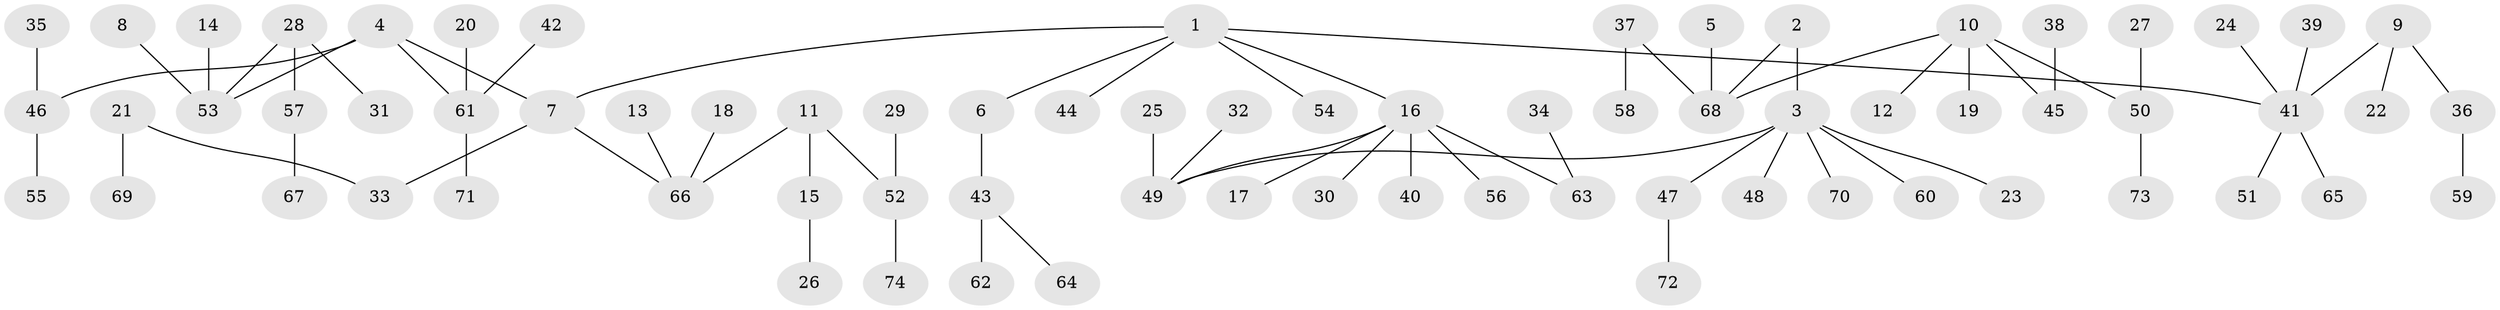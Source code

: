 // original degree distribution, {6: 0.006802721088435374, 7: 0.013605442176870748, 5: 0.027210884353741496, 3: 0.17006802721088435, 4: 0.06802721088435375, 1: 0.4965986394557823, 2: 0.21768707482993196}
// Generated by graph-tools (version 1.1) at 2025/50/03/09/25 03:50:19]
// undirected, 74 vertices, 73 edges
graph export_dot {
graph [start="1"]
  node [color=gray90,style=filled];
  1;
  2;
  3;
  4;
  5;
  6;
  7;
  8;
  9;
  10;
  11;
  12;
  13;
  14;
  15;
  16;
  17;
  18;
  19;
  20;
  21;
  22;
  23;
  24;
  25;
  26;
  27;
  28;
  29;
  30;
  31;
  32;
  33;
  34;
  35;
  36;
  37;
  38;
  39;
  40;
  41;
  42;
  43;
  44;
  45;
  46;
  47;
  48;
  49;
  50;
  51;
  52;
  53;
  54;
  55;
  56;
  57;
  58;
  59;
  60;
  61;
  62;
  63;
  64;
  65;
  66;
  67;
  68;
  69;
  70;
  71;
  72;
  73;
  74;
  1 -- 6 [weight=1.0];
  1 -- 7 [weight=1.0];
  1 -- 16 [weight=1.0];
  1 -- 41 [weight=1.0];
  1 -- 44 [weight=1.0];
  1 -- 54 [weight=1.0];
  2 -- 3 [weight=1.0];
  2 -- 68 [weight=1.0];
  3 -- 23 [weight=1.0];
  3 -- 47 [weight=1.0];
  3 -- 48 [weight=1.0];
  3 -- 49 [weight=1.0];
  3 -- 60 [weight=1.0];
  3 -- 70 [weight=1.0];
  4 -- 7 [weight=1.0];
  4 -- 46 [weight=1.0];
  4 -- 53 [weight=1.0];
  4 -- 61 [weight=1.0];
  5 -- 68 [weight=1.0];
  6 -- 43 [weight=1.0];
  7 -- 33 [weight=1.0];
  7 -- 66 [weight=1.0];
  8 -- 53 [weight=1.0];
  9 -- 22 [weight=1.0];
  9 -- 36 [weight=1.0];
  9 -- 41 [weight=1.0];
  10 -- 12 [weight=1.0];
  10 -- 19 [weight=1.0];
  10 -- 45 [weight=1.0];
  10 -- 50 [weight=1.0];
  10 -- 68 [weight=1.0];
  11 -- 15 [weight=1.0];
  11 -- 52 [weight=1.0];
  11 -- 66 [weight=1.0];
  13 -- 66 [weight=1.0];
  14 -- 53 [weight=1.0];
  15 -- 26 [weight=1.0];
  16 -- 17 [weight=1.0];
  16 -- 30 [weight=1.0];
  16 -- 40 [weight=1.0];
  16 -- 49 [weight=1.0];
  16 -- 56 [weight=1.0];
  16 -- 63 [weight=1.0];
  18 -- 66 [weight=1.0];
  20 -- 61 [weight=1.0];
  21 -- 33 [weight=1.0];
  21 -- 69 [weight=1.0];
  24 -- 41 [weight=1.0];
  25 -- 49 [weight=1.0];
  27 -- 50 [weight=1.0];
  28 -- 31 [weight=1.0];
  28 -- 53 [weight=1.0];
  28 -- 57 [weight=1.0];
  29 -- 52 [weight=1.0];
  32 -- 49 [weight=1.0];
  34 -- 63 [weight=1.0];
  35 -- 46 [weight=1.0];
  36 -- 59 [weight=1.0];
  37 -- 58 [weight=1.0];
  37 -- 68 [weight=1.0];
  38 -- 45 [weight=1.0];
  39 -- 41 [weight=1.0];
  41 -- 51 [weight=1.0];
  41 -- 65 [weight=1.0];
  42 -- 61 [weight=1.0];
  43 -- 62 [weight=1.0];
  43 -- 64 [weight=1.0];
  46 -- 55 [weight=1.0];
  47 -- 72 [weight=1.0];
  50 -- 73 [weight=1.0];
  52 -- 74 [weight=1.0];
  57 -- 67 [weight=1.0];
  61 -- 71 [weight=1.0];
}
